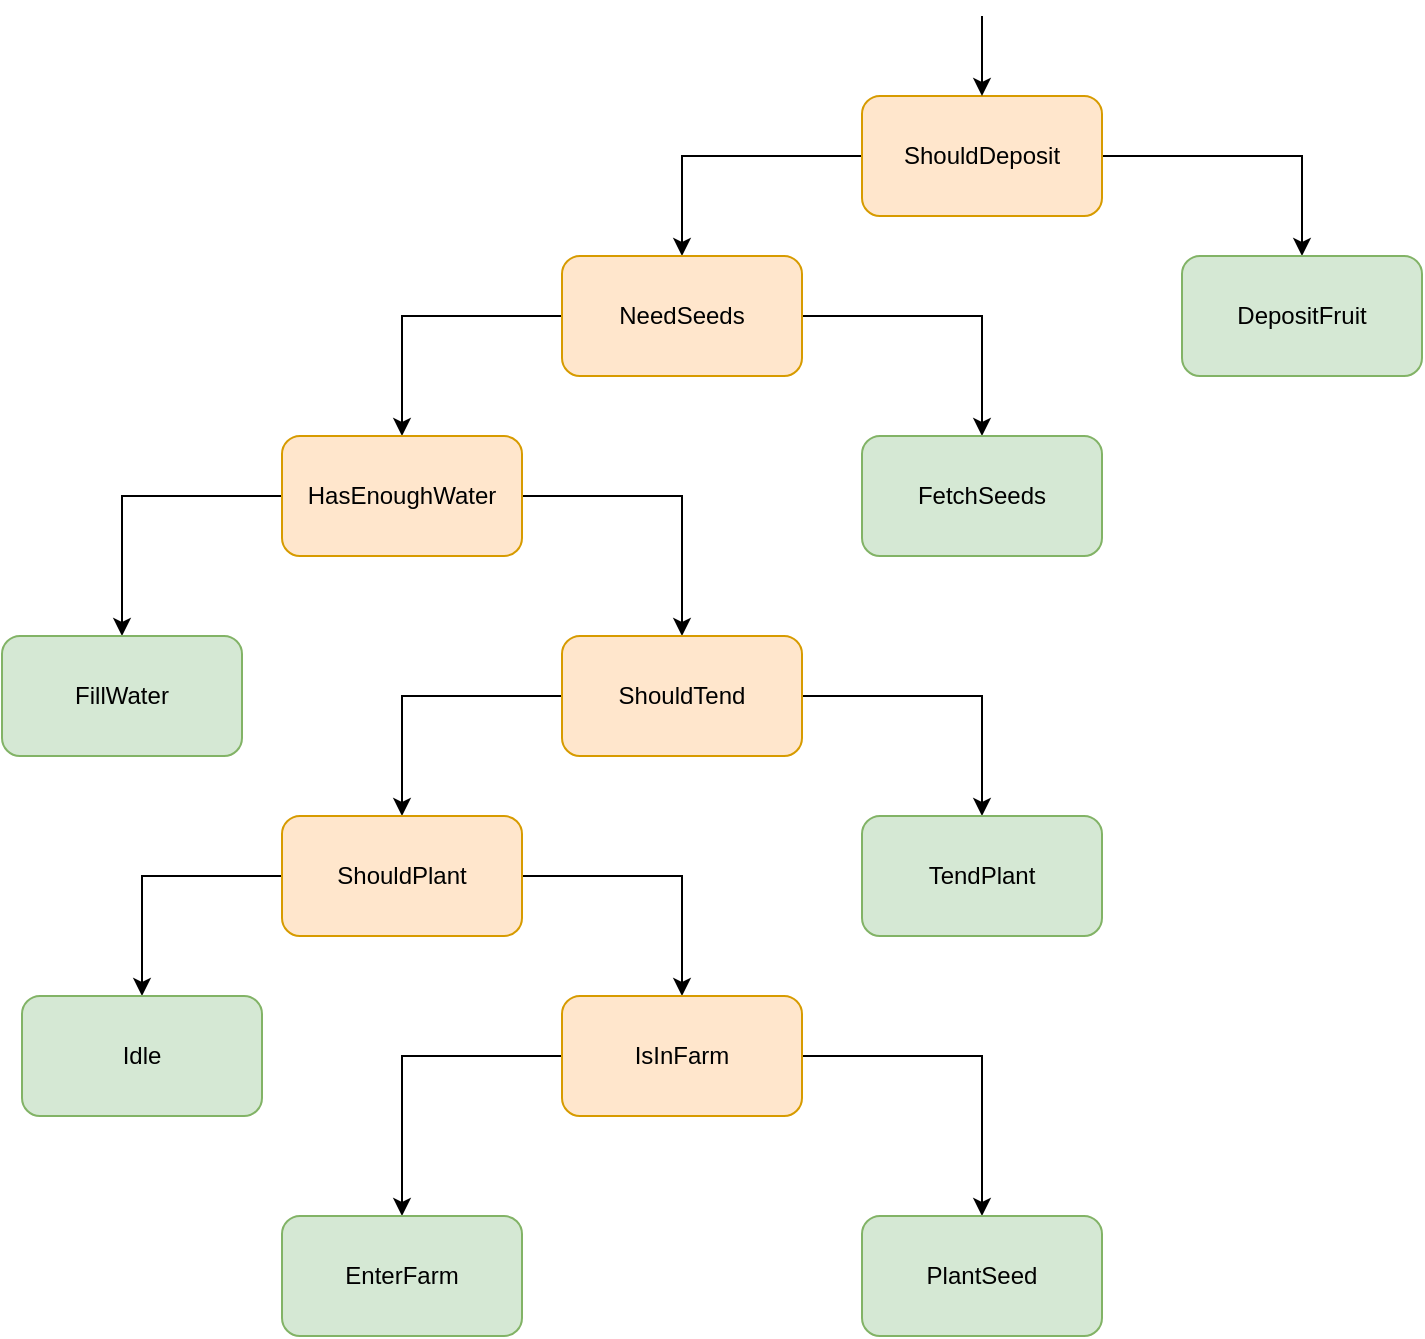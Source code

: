 <mxfile version="15.5.9" type="device"><diagram id="JTJs8JeAXWsGoqMLJo6R" name="Page-1"><mxGraphModel dx="1632" dy="518" grid="1" gridSize="10" guides="1" tooltips="1" connect="1" arrows="1" fold="1" page="1" pageScale="1" pageWidth="850" pageHeight="1100" math="0" shadow="0"><root><mxCell id="0"/><mxCell id="1" parent="0"/><mxCell id="PEF3GezA6re0h4MehtGd-5" style="edgeStyle=orthogonalEdgeStyle;rounded=0;orthogonalLoop=1;jettySize=auto;html=1;" edge="1" parent="1" source="PEF3GezA6re0h4MehtGd-1" target="PEF3GezA6re0h4MehtGd-2"><mxGeometry relative="1" as="geometry"/></mxCell><mxCell id="PEF3GezA6re0h4MehtGd-26" style="edgeStyle=orthogonalEdgeStyle;rounded=0;orthogonalLoop=1;jettySize=auto;html=1;" edge="1" parent="1" source="PEF3GezA6re0h4MehtGd-1" target="PEF3GezA6re0h4MehtGd-25"><mxGeometry relative="1" as="geometry"/></mxCell><mxCell id="PEF3GezA6re0h4MehtGd-1" value="ShouldDeposit" style="rounded=1;whiteSpace=wrap;html=1;fillColor=#ffe6cc;strokeColor=#d79b00;" vertex="1" parent="1"><mxGeometry x="350" y="50" width="120" height="60" as="geometry"/></mxCell><mxCell id="PEF3GezA6re0h4MehtGd-6" style="edgeStyle=orthogonalEdgeStyle;rounded=0;orthogonalLoop=1;jettySize=auto;html=1;" edge="1" parent="1" source="PEF3GezA6re0h4MehtGd-2" target="PEF3GezA6re0h4MehtGd-3"><mxGeometry relative="1" as="geometry"/></mxCell><mxCell id="PEF3GezA6re0h4MehtGd-24" style="edgeStyle=orthogonalEdgeStyle;rounded=0;orthogonalLoop=1;jettySize=auto;html=1;" edge="1" parent="1" source="PEF3GezA6re0h4MehtGd-2" target="PEF3GezA6re0h4MehtGd-22"><mxGeometry relative="1" as="geometry"/></mxCell><mxCell id="PEF3GezA6re0h4MehtGd-2" value="NeedSeeds" style="rounded=1;whiteSpace=wrap;html=1;fillColor=#ffe6cc;strokeColor=#d79b00;" vertex="1" parent="1"><mxGeometry x="200" y="130" width="120" height="60" as="geometry"/></mxCell><mxCell id="PEF3GezA6re0h4MehtGd-7" style="edgeStyle=orthogonalEdgeStyle;rounded=0;orthogonalLoop=1;jettySize=auto;html=1;" edge="1" parent="1" source="PEF3GezA6re0h4MehtGd-3" target="PEF3GezA6re0h4MehtGd-4"><mxGeometry relative="1" as="geometry"/></mxCell><mxCell id="PEF3GezA6re0h4MehtGd-10" style="edgeStyle=orthogonalEdgeStyle;rounded=0;orthogonalLoop=1;jettySize=auto;html=1;" edge="1" parent="1" source="PEF3GezA6re0h4MehtGd-3" target="PEF3GezA6re0h4MehtGd-8"><mxGeometry relative="1" as="geometry"/></mxCell><mxCell id="PEF3GezA6re0h4MehtGd-3" value="HasEnoughWater" style="rounded=1;whiteSpace=wrap;html=1;fillColor=#ffe6cc;strokeColor=#d79b00;" vertex="1" parent="1"><mxGeometry x="60" y="220" width="120" height="60" as="geometry"/></mxCell><mxCell id="PEF3GezA6re0h4MehtGd-4" value="FillWater" style="rounded=1;whiteSpace=wrap;html=1;fillColor=#d5e8d4;strokeColor=#82b366;" vertex="1" parent="1"><mxGeometry x="-80" y="320" width="120" height="60" as="geometry"/></mxCell><mxCell id="PEF3GezA6re0h4MehtGd-11" style="edgeStyle=orthogonalEdgeStyle;rounded=0;orthogonalLoop=1;jettySize=auto;html=1;" edge="1" parent="1" source="PEF3GezA6re0h4MehtGd-8" target="PEF3GezA6re0h4MehtGd-9"><mxGeometry relative="1" as="geometry"/></mxCell><mxCell id="PEF3GezA6re0h4MehtGd-21" style="edgeStyle=orthogonalEdgeStyle;rounded=0;orthogonalLoop=1;jettySize=auto;html=1;" edge="1" parent="1" source="PEF3GezA6re0h4MehtGd-8" target="PEF3GezA6re0h4MehtGd-20"><mxGeometry relative="1" as="geometry"/></mxCell><mxCell id="PEF3GezA6re0h4MehtGd-8" value="ShouldTend&lt;span style=&quot;color: rgba(0 , 0 , 0 , 0) ; font-family: monospace ; font-size: 0px&quot;&gt;%3CmxGraphModel%3E%3Croot%3E%3CmxCell%20id%3D%220%22%2F%3E%3CmxCell%20id%3D%221%22%20parent%3D%220%22%2F%3E%3CmxCell%20id%3D%222%22%20value%3D%22ShouldDeposit%22%20style%3D%22rounded%3D1%3BwhiteSpace%3Dwrap%3Bhtml%3D1%3B%22%20vertex%3D%221%22%20parent%3D%221%22%3E%3CmxGeometry%20x%3D%22350%22%20y%3D%2210%22%20width%3D%22120%22%20height%3D%2260%22%20as%3D%22geometry%22%2F%3E%3C%2FmxCell%3E%3C%2Froot%3E%3C%2FmxGraphModel%3E&lt;/span&gt;&lt;span style=&quot;color: rgba(0 , 0 , 0 , 0) ; font-family: monospace ; font-size: 0px&quot;&gt;%3CmxGraphModel%3E%3Croot%3E%3CmxCell%20id%3D%220%22%2F%3E%3CmxCell%20id%3D%221%22%20parent%3D%220%22%2F%3E%3CmxCell%20id%3D%222%22%20value%3D%22ShouldDeposit%22%20style%3D%22rounded%3D1%3BwhiteSpace%3Dwrap%3Bhtml%3D1%3B%22%20vertex%3D%221%22%20parent%3D%221%22%3E%3CmxGeometry%20x%3D%22350%22%20y%3D%2210%22%20width%3D%22120%22%20height%3D%2260%22%20as%3D%22geometry%22%2F%3E%3C%2FmxCell%3E%3C%2Froot%3E%3C%2FmxGraphModel%3E&lt;/span&gt;" style="rounded=1;whiteSpace=wrap;html=1;fillColor=#ffe6cc;strokeColor=#d79b00;" vertex="1" parent="1"><mxGeometry x="200" y="320" width="120" height="60" as="geometry"/></mxCell><mxCell id="PEF3GezA6re0h4MehtGd-13" style="edgeStyle=orthogonalEdgeStyle;rounded=0;orthogonalLoop=1;jettySize=auto;html=1;" edge="1" parent="1" source="PEF3GezA6re0h4MehtGd-9" target="PEF3GezA6re0h4MehtGd-12"><mxGeometry relative="1" as="geometry"/></mxCell><mxCell id="PEF3GezA6re0h4MehtGd-15" style="edgeStyle=orthogonalEdgeStyle;rounded=0;orthogonalLoop=1;jettySize=auto;html=1;" edge="1" parent="1" source="PEF3GezA6re0h4MehtGd-9" target="PEF3GezA6re0h4MehtGd-14"><mxGeometry relative="1" as="geometry"/></mxCell><mxCell id="PEF3GezA6re0h4MehtGd-9" value="ShouldPlant&lt;span style=&quot;color: rgba(0 , 0 , 0 , 0) ; font-family: monospace ; font-size: 0px&quot;&gt;%3CmxGraphModel%3E%3Croot%3E%3CmxCell%20id%3D%220%22%2F%3E%3CmxCell%20id%3D%221%22%20parent%3D%220%22%2F%3E%3CmxCell%20id%3D%222%22%20value%3D%22ShouldDeposit%22%20style%3D%22rounded%3D1%3BwhiteSpace%3Dwrap%3Bhtml%3D1%3B%22%20vertex%3D%221%22%20parent%3D%221%22%3E%3CmxGeometry%20x%3D%22350%22%20y%3D%2210%22%20width%3D%22120%22%20height%3D%2260%22%20as%3D%22geometry%22%2F%3E%3C%2FmxCell%3E%3C%2Froot%3E%3C%2FmxGraphModel%3E&lt;/span&gt;" style="rounded=1;whiteSpace=wrap;html=1;fillColor=#ffe6cc;strokeColor=#d79b00;" vertex="1" parent="1"><mxGeometry x="60" y="410" width="120" height="60" as="geometry"/></mxCell><mxCell id="PEF3GezA6re0h4MehtGd-12" value="Idle" style="rounded=1;whiteSpace=wrap;html=1;fillColor=#d5e8d4;strokeColor=#82b366;" vertex="1" parent="1"><mxGeometry x="-70" y="500" width="120" height="60" as="geometry"/></mxCell><mxCell id="PEF3GezA6re0h4MehtGd-18" style="edgeStyle=orthogonalEdgeStyle;rounded=0;orthogonalLoop=1;jettySize=auto;html=1;" edge="1" parent="1" source="PEF3GezA6re0h4MehtGd-14" target="PEF3GezA6re0h4MehtGd-16"><mxGeometry relative="1" as="geometry"/></mxCell><mxCell id="PEF3GezA6re0h4MehtGd-19" style="edgeStyle=orthogonalEdgeStyle;rounded=0;orthogonalLoop=1;jettySize=auto;html=1;" edge="1" parent="1" source="PEF3GezA6re0h4MehtGd-14" target="PEF3GezA6re0h4MehtGd-17"><mxGeometry relative="1" as="geometry"/></mxCell><mxCell id="PEF3GezA6re0h4MehtGd-14" value="IsInFarm" style="rounded=1;whiteSpace=wrap;html=1;fillColor=#ffe6cc;strokeColor=#d79b00;" vertex="1" parent="1"><mxGeometry x="200" y="500" width="120" height="60" as="geometry"/></mxCell><mxCell id="PEF3GezA6re0h4MehtGd-16" value="EnterFarm" style="rounded=1;whiteSpace=wrap;html=1;fillColor=#d5e8d4;strokeColor=#82b366;" vertex="1" parent="1"><mxGeometry x="60" y="610" width="120" height="60" as="geometry"/></mxCell><mxCell id="PEF3GezA6re0h4MehtGd-17" value="PlantSeed" style="rounded=1;whiteSpace=wrap;html=1;fillColor=#d5e8d4;strokeColor=#82b366;" vertex="1" parent="1"><mxGeometry x="350" y="610" width="120" height="60" as="geometry"/></mxCell><mxCell id="PEF3GezA6re0h4MehtGd-20" value="TendPlant" style="rounded=1;whiteSpace=wrap;html=1;fillColor=#d5e8d4;strokeColor=#82b366;" vertex="1" parent="1"><mxGeometry x="350" y="410" width="120" height="60" as="geometry"/></mxCell><mxCell id="PEF3GezA6re0h4MehtGd-22" value="FetchSeeds" style="rounded=1;whiteSpace=wrap;html=1;fillColor=#d5e8d4;strokeColor=#82b366;" vertex="1" parent="1"><mxGeometry x="350" y="220" width="120" height="60" as="geometry"/></mxCell><mxCell id="PEF3GezA6re0h4MehtGd-25" value="DepositFruit" style="rounded=1;whiteSpace=wrap;html=1;fillColor=#d5e8d4;strokeColor=#82b366;" vertex="1" parent="1"><mxGeometry x="510" y="130" width="120" height="60" as="geometry"/></mxCell><mxCell id="PEF3GezA6re0h4MehtGd-27" value="" style="endArrow=classic;html=1;rounded=0;entryX=0.5;entryY=0;entryDx=0;entryDy=0;" edge="1" parent="1" target="PEF3GezA6re0h4MehtGd-1"><mxGeometry width="50" height="50" relative="1" as="geometry"><mxPoint x="410" y="10" as="sourcePoint"/><mxPoint x="340" y="60" as="targetPoint"/></mxGeometry></mxCell></root></mxGraphModel></diagram></mxfile>